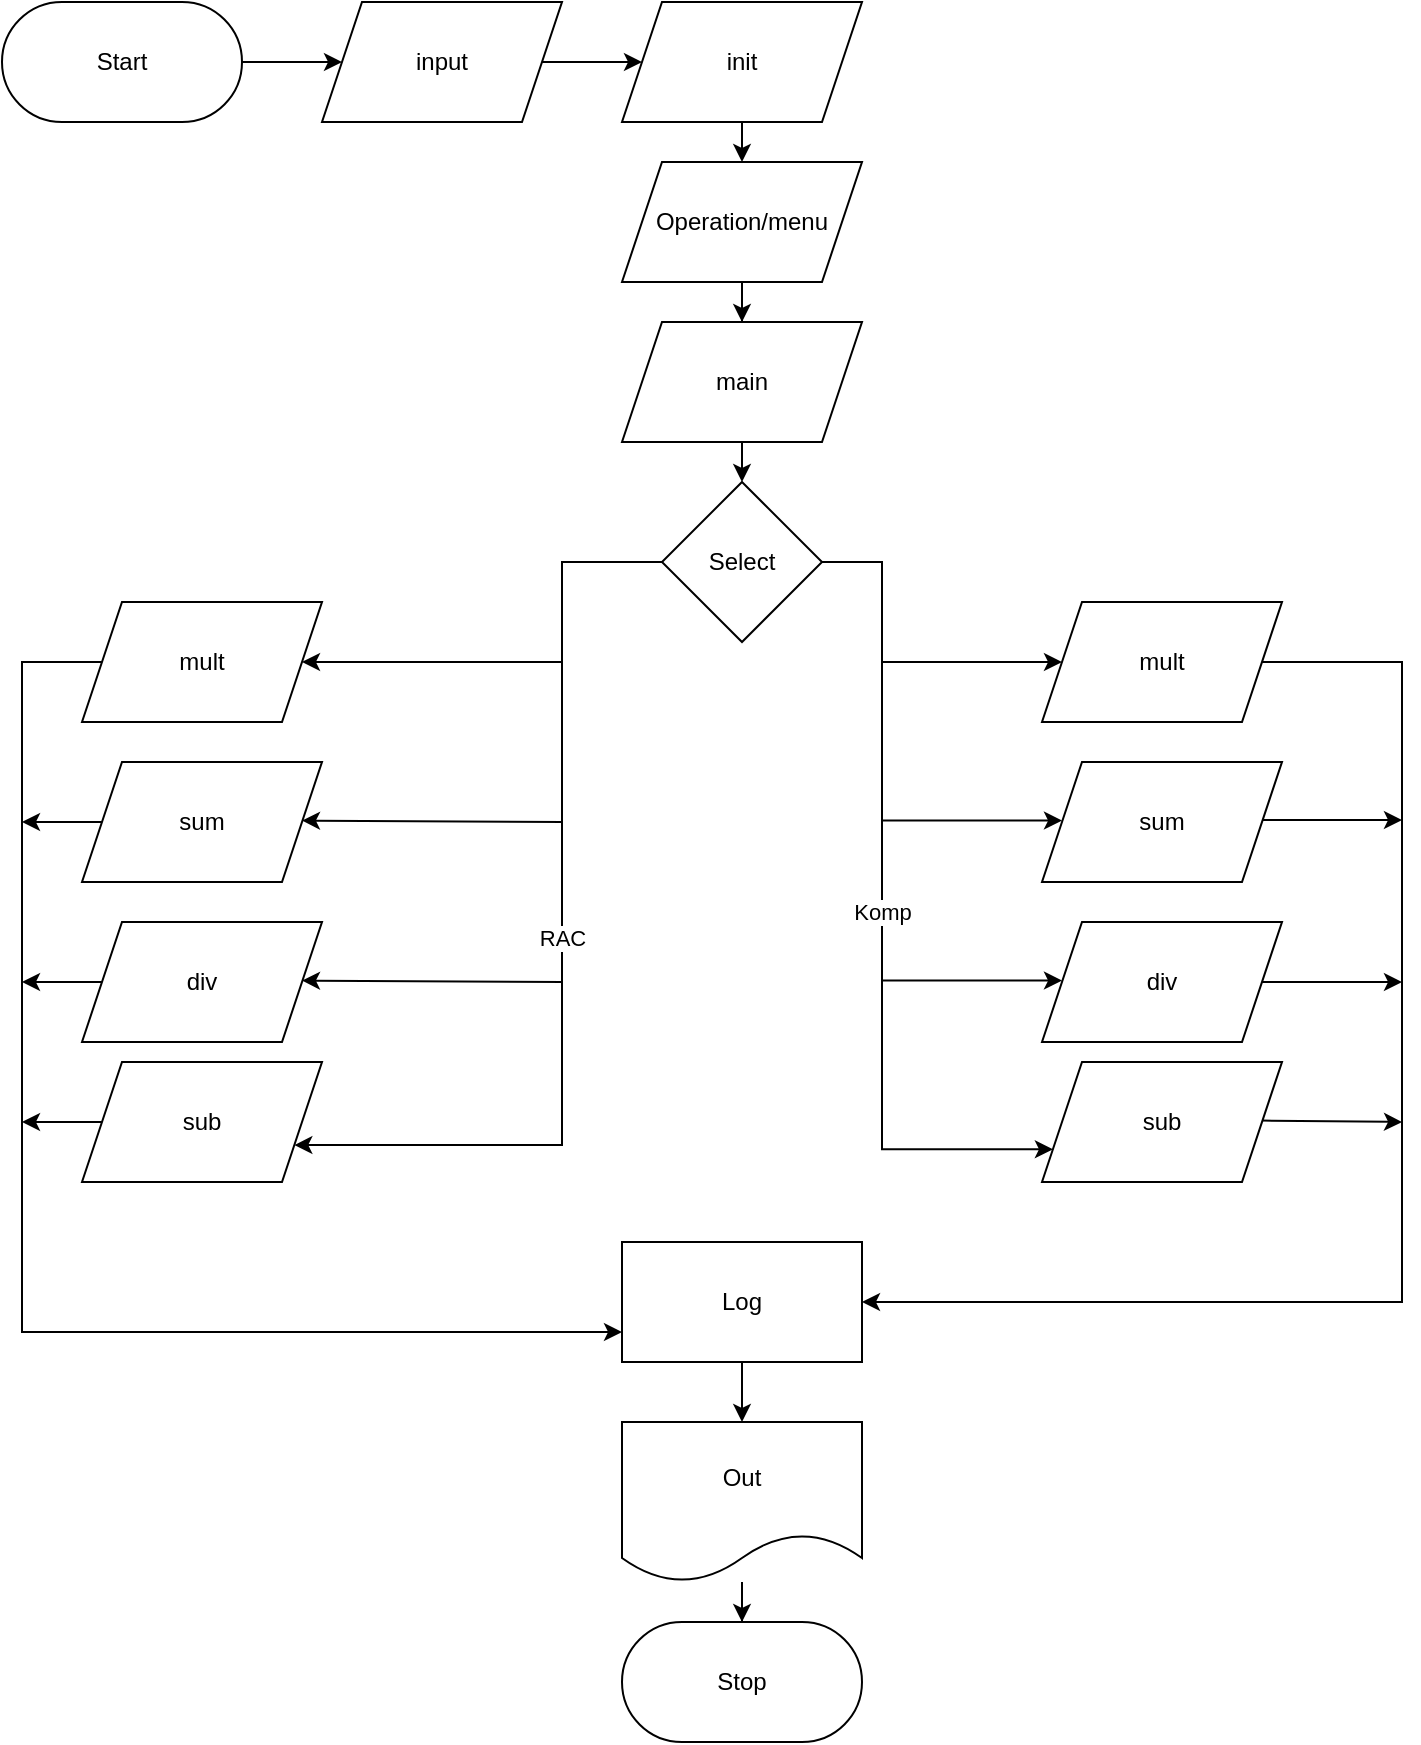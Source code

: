 <mxfile version="20.3.0" type="device"><diagram id="C5RBs43oDa-KdzZeNtuy" name="Page-1"><mxGraphModel dx="1847" dy="803" grid="1" gridSize="10" guides="1" tooltips="1" connect="1" arrows="1" fold="1" page="1" pageScale="1" pageWidth="827" pageHeight="1169" math="0" shadow="0"><root><mxCell id="WIyWlLk6GJQsqaUBKTNV-0"/><mxCell id="WIyWlLk6GJQsqaUBKTNV-1" parent="WIyWlLk6GJQsqaUBKTNV-0"/><mxCell id="cIcSI35NwCdCwt-1ByUk-76" style="edgeStyle=orthogonalEdgeStyle;rounded=0;orthogonalLoop=1;jettySize=auto;html=1;exitX=0.5;exitY=1;exitDx=0;exitDy=0;entryX=0.5;entryY=0;entryDx=0;entryDy=0;" edge="1" parent="WIyWlLk6GJQsqaUBKTNV-1" source="cIcSI35NwCdCwt-1ByUk-1" target="cIcSI35NwCdCwt-1ByUk-47"><mxGeometry relative="1" as="geometry"/></mxCell><mxCell id="cIcSI35NwCdCwt-1ByUk-1" value="main" style="shape=parallelogram;perimeter=parallelogramPerimeter;whiteSpace=wrap;html=1;fixedSize=1;" vertex="1" parent="WIyWlLk6GJQsqaUBKTNV-1"><mxGeometry x="310" y="190" width="120" height="60" as="geometry"/></mxCell><mxCell id="cIcSI35NwCdCwt-1ByUk-41" value="" style="edgeStyle=orthogonalEdgeStyle;rounded=0;orthogonalLoop=1;jettySize=auto;html=1;" edge="1" parent="WIyWlLk6GJQsqaUBKTNV-1" source="cIcSI35NwCdCwt-1ByUk-2" target="cIcSI35NwCdCwt-1ByUk-34"><mxGeometry relative="1" as="geometry"/></mxCell><mxCell id="cIcSI35NwCdCwt-1ByUk-2" value="input&lt;br&gt;" style="shape=parallelogram;perimeter=parallelogramPerimeter;whiteSpace=wrap;html=1;fixedSize=1;" vertex="1" parent="WIyWlLk6GJQsqaUBKTNV-1"><mxGeometry x="160" y="30" width="120" height="60" as="geometry"/></mxCell><mxCell id="cIcSI35NwCdCwt-1ByUk-5" value="sum" style="shape=parallelogram;perimeter=parallelogramPerimeter;whiteSpace=wrap;html=1;fixedSize=1;" vertex="1" parent="WIyWlLk6GJQsqaUBKTNV-1"><mxGeometry x="520" y="410" width="120" height="60" as="geometry"/></mxCell><mxCell id="cIcSI35NwCdCwt-1ByUk-67" style="edgeStyle=orthogonalEdgeStyle;rounded=0;orthogonalLoop=1;jettySize=auto;html=1;exitX=1;exitY=0.5;exitDx=0;exitDy=0;entryX=1;entryY=0.5;entryDx=0;entryDy=0;" edge="1" parent="WIyWlLk6GJQsqaUBKTNV-1" source="cIcSI35NwCdCwt-1ByUk-7" target="cIcSI35NwCdCwt-1ByUk-25"><mxGeometry relative="1" as="geometry"><Array as="points"><mxPoint x="700" y="360"/><mxPoint x="700" y="680"/></Array></mxGeometry></mxCell><mxCell id="cIcSI35NwCdCwt-1ByUk-7" value="mult" style="shape=parallelogram;perimeter=parallelogramPerimeter;whiteSpace=wrap;html=1;fixedSize=1;" vertex="1" parent="WIyWlLk6GJQsqaUBKTNV-1"><mxGeometry x="520" y="330" width="120" height="60" as="geometry"/></mxCell><mxCell id="cIcSI35NwCdCwt-1ByUk-10" value="div" style="shape=parallelogram;perimeter=parallelogramPerimeter;whiteSpace=wrap;html=1;fixedSize=1;" vertex="1" parent="WIyWlLk6GJQsqaUBKTNV-1"><mxGeometry x="520" y="490" width="120" height="60" as="geometry"/></mxCell><mxCell id="cIcSI35NwCdCwt-1ByUk-13" value="sub" style="shape=parallelogram;perimeter=parallelogramPerimeter;whiteSpace=wrap;html=1;fixedSize=1;" vertex="1" parent="WIyWlLk6GJQsqaUBKTNV-1"><mxGeometry x="520" y="560" width="120" height="60" as="geometry"/></mxCell><mxCell id="cIcSI35NwCdCwt-1ByUk-23" style="edgeStyle=orthogonalEdgeStyle;rounded=0;orthogonalLoop=1;jettySize=auto;html=1;entryX=0.5;entryY=0;entryDx=0;entryDy=0;" edge="1" parent="WIyWlLk6GJQsqaUBKTNV-1" source="cIcSI35NwCdCwt-1ByUk-20" target="cIcSI35NwCdCwt-1ByUk-1"><mxGeometry relative="1" as="geometry"/></mxCell><mxCell id="cIcSI35NwCdCwt-1ByUk-20" value="Operation/menu" style="shape=parallelogram;perimeter=parallelogramPerimeter;whiteSpace=wrap;html=1;fixedSize=1;" vertex="1" parent="WIyWlLk6GJQsqaUBKTNV-1"><mxGeometry x="310" y="110" width="120" height="60" as="geometry"/></mxCell><mxCell id="cIcSI35NwCdCwt-1ByUk-27" value="" style="edgeStyle=orthogonalEdgeStyle;rounded=0;orthogonalLoop=1;jettySize=auto;html=1;" edge="1" parent="WIyWlLk6GJQsqaUBKTNV-1" source="cIcSI35NwCdCwt-1ByUk-25" target="cIcSI35NwCdCwt-1ByUk-26"><mxGeometry relative="1" as="geometry"/></mxCell><mxCell id="cIcSI35NwCdCwt-1ByUk-25" value="Log" style="rounded=0;whiteSpace=wrap;html=1;" vertex="1" parent="WIyWlLk6GJQsqaUBKTNV-1"><mxGeometry x="310" y="650" width="120" height="60" as="geometry"/></mxCell><mxCell id="cIcSI35NwCdCwt-1ByUk-33" value="" style="edgeStyle=orthogonalEdgeStyle;rounded=0;orthogonalLoop=1;jettySize=auto;html=1;" edge="1" parent="WIyWlLk6GJQsqaUBKTNV-1" source="cIcSI35NwCdCwt-1ByUk-26" target="cIcSI35NwCdCwt-1ByUk-32"><mxGeometry relative="1" as="geometry"/></mxCell><mxCell id="cIcSI35NwCdCwt-1ByUk-26" value="Out" style="shape=document;whiteSpace=wrap;html=1;boundedLbl=1;" vertex="1" parent="WIyWlLk6GJQsqaUBKTNV-1"><mxGeometry x="310" y="740" width="120" height="80" as="geometry"/></mxCell><mxCell id="cIcSI35NwCdCwt-1ByUk-40" value="" style="edgeStyle=orthogonalEdgeStyle;rounded=0;orthogonalLoop=1;jettySize=auto;html=1;" edge="1" parent="WIyWlLk6GJQsqaUBKTNV-1" source="cIcSI35NwCdCwt-1ByUk-28" target="cIcSI35NwCdCwt-1ByUk-2"><mxGeometry relative="1" as="geometry"/></mxCell><mxCell id="cIcSI35NwCdCwt-1ByUk-28" value="Start" style="rounded=1;whiteSpace=wrap;html=1;arcSize=50;" vertex="1" parent="WIyWlLk6GJQsqaUBKTNV-1"><mxGeometry y="30" width="120" height="60" as="geometry"/></mxCell><mxCell id="cIcSI35NwCdCwt-1ByUk-32" value="Stop" style="rounded=1;whiteSpace=wrap;html=1;arcSize=50;" vertex="1" parent="WIyWlLk6GJQsqaUBKTNV-1"><mxGeometry x="310" y="840" width="120" height="60" as="geometry"/></mxCell><mxCell id="cIcSI35NwCdCwt-1ByUk-42" style="edgeStyle=orthogonalEdgeStyle;rounded=0;orthogonalLoop=1;jettySize=auto;html=1;exitX=0.5;exitY=1;exitDx=0;exitDy=0;entryX=0.5;entryY=0;entryDx=0;entryDy=0;" edge="1" parent="WIyWlLk6GJQsqaUBKTNV-1" source="cIcSI35NwCdCwt-1ByUk-34"><mxGeometry relative="1" as="geometry"><mxPoint x="370" y="110" as="targetPoint"/></mxGeometry></mxCell><mxCell id="cIcSI35NwCdCwt-1ByUk-34" value="init" style="shape=parallelogram;perimeter=parallelogramPerimeter;whiteSpace=wrap;html=1;fixedSize=1;" vertex="1" parent="WIyWlLk6GJQsqaUBKTNV-1"><mxGeometry x="310" y="30" width="120" height="60" as="geometry"/></mxCell><mxCell id="cIcSI35NwCdCwt-1ByUk-43" value="sum" style="shape=parallelogram;perimeter=parallelogramPerimeter;whiteSpace=wrap;html=1;fixedSize=1;" vertex="1" parent="WIyWlLk6GJQsqaUBKTNV-1"><mxGeometry x="40" y="410" width="120" height="60" as="geometry"/></mxCell><mxCell id="cIcSI35NwCdCwt-1ByUk-66" style="edgeStyle=orthogonalEdgeStyle;rounded=0;orthogonalLoop=1;jettySize=auto;html=1;exitX=0;exitY=0.5;exitDx=0;exitDy=0;entryX=0;entryY=0.75;entryDx=0;entryDy=0;" edge="1" parent="WIyWlLk6GJQsqaUBKTNV-1" source="cIcSI35NwCdCwt-1ByUk-44" target="cIcSI35NwCdCwt-1ByUk-25"><mxGeometry relative="1" as="geometry"><Array as="points"><mxPoint x="10" y="360"/><mxPoint x="10" y="695"/></Array></mxGeometry></mxCell><mxCell id="cIcSI35NwCdCwt-1ByUk-44" value="mult" style="shape=parallelogram;perimeter=parallelogramPerimeter;whiteSpace=wrap;html=1;fixedSize=1;" vertex="1" parent="WIyWlLk6GJQsqaUBKTNV-1"><mxGeometry x="40" y="330" width="120" height="60" as="geometry"/></mxCell><mxCell id="cIcSI35NwCdCwt-1ByUk-45" value="div" style="shape=parallelogram;perimeter=parallelogramPerimeter;whiteSpace=wrap;html=1;fixedSize=1;" vertex="1" parent="WIyWlLk6GJQsqaUBKTNV-1"><mxGeometry x="40" y="490" width="120" height="60" as="geometry"/></mxCell><mxCell id="cIcSI35NwCdCwt-1ByUk-46" value="sub" style="shape=parallelogram;perimeter=parallelogramPerimeter;whiteSpace=wrap;html=1;fixedSize=1;" vertex="1" parent="WIyWlLk6GJQsqaUBKTNV-1"><mxGeometry x="40" y="560" width="120" height="60" as="geometry"/></mxCell><mxCell id="cIcSI35NwCdCwt-1ByUk-60" value="RAC" style="edgeStyle=orthogonalEdgeStyle;rounded=0;orthogonalLoop=1;jettySize=auto;html=1;exitX=0;exitY=0.5;exitDx=0;exitDy=0;entryX=1;entryY=0.75;entryDx=0;entryDy=0;" edge="1" parent="WIyWlLk6GJQsqaUBKTNV-1" source="cIcSI35NwCdCwt-1ByUk-47" target="cIcSI35NwCdCwt-1ByUk-46"><mxGeometry relative="1" as="geometry"><Array as="points"><mxPoint x="280" y="310"/><mxPoint x="280" y="602"/></Array></mxGeometry></mxCell><mxCell id="cIcSI35NwCdCwt-1ByUk-62" value="Komp" style="edgeStyle=orthogonalEdgeStyle;rounded=0;orthogonalLoop=1;jettySize=auto;html=1;exitX=1;exitY=0.5;exitDx=0;exitDy=0;entryX=0;entryY=0.75;entryDx=0;entryDy=0;" edge="1" parent="WIyWlLk6GJQsqaUBKTNV-1" source="cIcSI35NwCdCwt-1ByUk-47" target="cIcSI35NwCdCwt-1ByUk-13"><mxGeometry relative="1" as="geometry"><Array as="points"><mxPoint x="440" y="310"/><mxPoint x="440" y="604"/></Array></mxGeometry></mxCell><mxCell id="cIcSI35NwCdCwt-1ByUk-47" value="Select" style="rhombus;whiteSpace=wrap;html=1;" vertex="1" parent="WIyWlLk6GJQsqaUBKTNV-1"><mxGeometry x="330" y="270" width="80" height="80" as="geometry"/></mxCell><mxCell id="cIcSI35NwCdCwt-1ByUk-56" value="" style="endArrow=classic;html=1;rounded=0;entryX=1;entryY=0.5;entryDx=0;entryDy=0;" edge="1" parent="WIyWlLk6GJQsqaUBKTNV-1" target="cIcSI35NwCdCwt-1ByUk-44"><mxGeometry width="50" height="50" relative="1" as="geometry"><mxPoint x="280" y="360" as="sourcePoint"/><mxPoint x="360" y="570" as="targetPoint"/><Array as="points"><mxPoint x="280" y="360"/></Array></mxGeometry></mxCell><mxCell id="cIcSI35NwCdCwt-1ByUk-57" value="" style="endArrow=classic;html=1;rounded=0;entryX=1;entryY=0.5;entryDx=0;entryDy=0;" edge="1" parent="WIyWlLk6GJQsqaUBKTNV-1"><mxGeometry width="50" height="50" relative="1" as="geometry"><mxPoint x="280" y="440" as="sourcePoint"/><mxPoint x="150" y="439.29" as="targetPoint"/><Array as="points"><mxPoint x="280" y="439.29"/></Array></mxGeometry></mxCell><mxCell id="cIcSI35NwCdCwt-1ByUk-61" value="" style="endArrow=classic;html=1;rounded=0;entryX=1;entryY=0.5;entryDx=0;entryDy=0;" edge="1" parent="WIyWlLk6GJQsqaUBKTNV-1"><mxGeometry width="50" height="50" relative="1" as="geometry"><mxPoint x="280" y="520" as="sourcePoint"/><mxPoint x="150" y="519.29" as="targetPoint"/><Array as="points"><mxPoint x="280" y="519.29"/></Array></mxGeometry></mxCell><mxCell id="cIcSI35NwCdCwt-1ByUk-63" value="" style="endArrow=classic;html=1;rounded=0;entryX=0;entryY=0.5;entryDx=0;entryDy=0;" edge="1" parent="WIyWlLk6GJQsqaUBKTNV-1" target="cIcSI35NwCdCwt-1ByUk-7"><mxGeometry width="50" height="50" relative="1" as="geometry"><mxPoint x="440" y="360" as="sourcePoint"/><mxPoint x="490" y="310" as="targetPoint"/></mxGeometry></mxCell><mxCell id="cIcSI35NwCdCwt-1ByUk-64" value="" style="endArrow=classic;html=1;rounded=0;entryX=0;entryY=0.5;entryDx=0;entryDy=0;" edge="1" parent="WIyWlLk6GJQsqaUBKTNV-1"><mxGeometry width="50" height="50" relative="1" as="geometry"><mxPoint x="440" y="439.29" as="sourcePoint"/><mxPoint x="530" y="439.29" as="targetPoint"/></mxGeometry></mxCell><mxCell id="cIcSI35NwCdCwt-1ByUk-65" value="" style="endArrow=classic;html=1;rounded=0;entryX=0;entryY=0.5;entryDx=0;entryDy=0;" edge="1" parent="WIyWlLk6GJQsqaUBKTNV-1"><mxGeometry width="50" height="50" relative="1" as="geometry"><mxPoint x="440" y="519.29" as="sourcePoint"/><mxPoint x="530" y="519.29" as="targetPoint"/></mxGeometry></mxCell><mxCell id="cIcSI35NwCdCwt-1ByUk-68" value="" style="endArrow=classic;html=1;rounded=0;" edge="1" parent="WIyWlLk6GJQsqaUBKTNV-1"><mxGeometry width="50" height="50" relative="1" as="geometry"><mxPoint x="630" y="439" as="sourcePoint"/><mxPoint x="700" y="439" as="targetPoint"/></mxGeometry></mxCell><mxCell id="cIcSI35NwCdCwt-1ByUk-69" value="" style="endArrow=classic;html=1;rounded=0;" edge="1" parent="WIyWlLk6GJQsqaUBKTNV-1"><mxGeometry width="50" height="50" relative="1" as="geometry"><mxPoint x="630" y="589.29" as="sourcePoint"/><mxPoint x="700" y="590" as="targetPoint"/></mxGeometry></mxCell><mxCell id="cIcSI35NwCdCwt-1ByUk-71" value="" style="endArrow=classic;html=1;rounded=0;exitX=1;exitY=0.5;exitDx=0;exitDy=0;" edge="1" parent="WIyWlLk6GJQsqaUBKTNV-1" source="cIcSI35NwCdCwt-1ByUk-10"><mxGeometry width="50" height="50" relative="1" as="geometry"><mxPoint x="640" y="519.29" as="sourcePoint"/><mxPoint x="700" y="520" as="targetPoint"/></mxGeometry></mxCell><mxCell id="cIcSI35NwCdCwt-1ByUk-72" value="" style="endArrow=classic;html=1;rounded=0;exitX=0;exitY=0.5;exitDx=0;exitDy=0;" edge="1" parent="WIyWlLk6GJQsqaUBKTNV-1" source="cIcSI35NwCdCwt-1ByUk-43"><mxGeometry width="50" height="50" relative="1" as="geometry"><mxPoint x="310" y="620" as="sourcePoint"/><mxPoint x="10" y="440" as="targetPoint"/></mxGeometry></mxCell><mxCell id="cIcSI35NwCdCwt-1ByUk-74" value="" style="endArrow=classic;html=1;rounded=0;exitX=0;exitY=0.5;exitDx=0;exitDy=0;" edge="1" parent="WIyWlLk6GJQsqaUBKTNV-1" source="cIcSI35NwCdCwt-1ByUk-45"><mxGeometry width="50" height="50" relative="1" as="geometry"><mxPoint x="70" y="460" as="sourcePoint"/><mxPoint x="10" y="520" as="targetPoint"/></mxGeometry></mxCell><mxCell id="cIcSI35NwCdCwt-1ByUk-75" value="" style="endArrow=classic;html=1;rounded=0;exitX=0;exitY=0.5;exitDx=0;exitDy=0;" edge="1" parent="WIyWlLk6GJQsqaUBKTNV-1" source="cIcSI35NwCdCwt-1ByUk-46"><mxGeometry width="50" height="50" relative="1" as="geometry"><mxPoint x="80" y="470" as="sourcePoint"/><mxPoint x="10" y="590" as="targetPoint"/></mxGeometry></mxCell></root></mxGraphModel></diagram></mxfile>